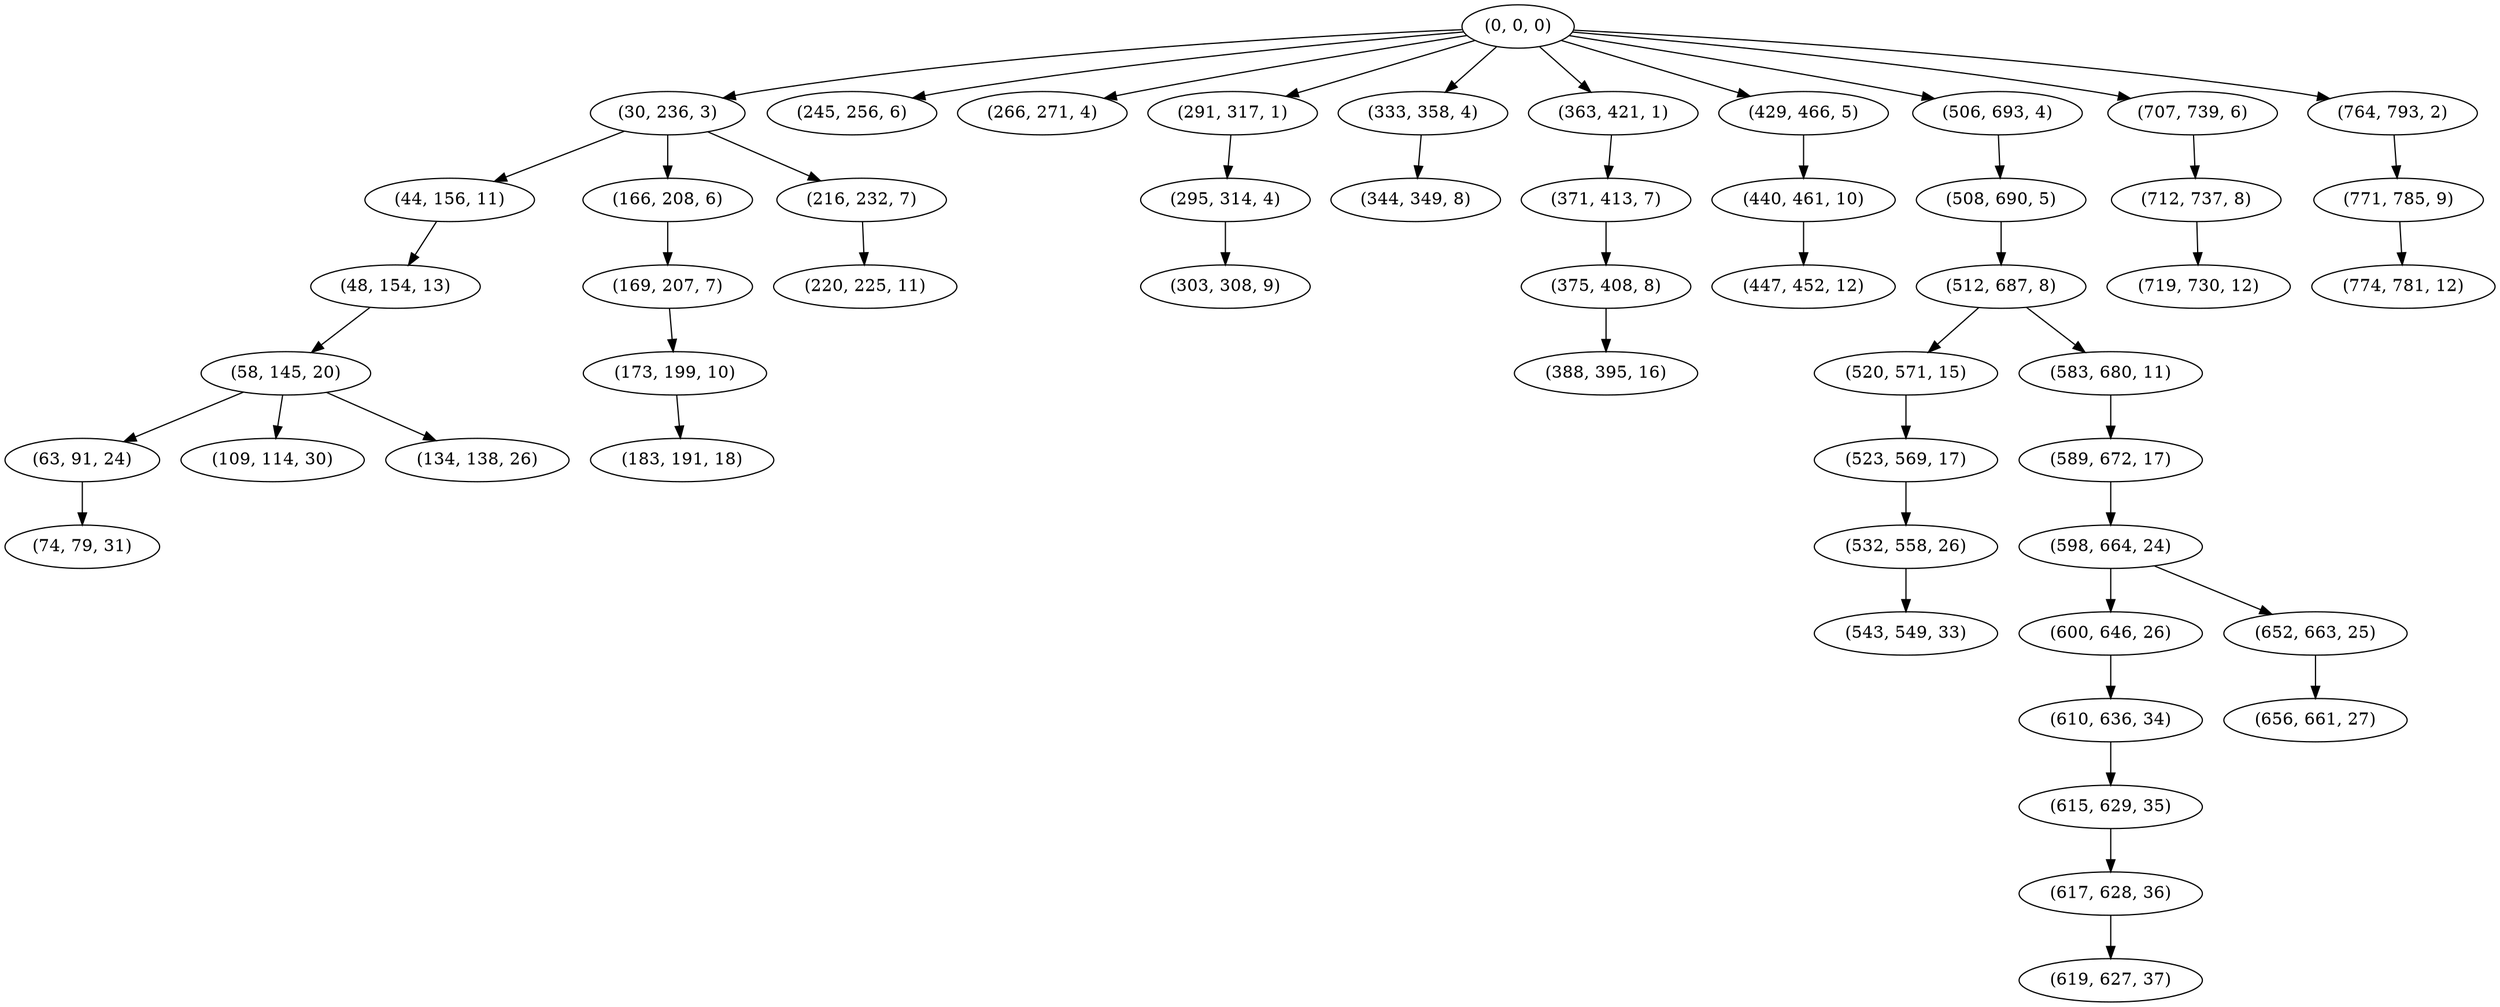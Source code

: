 digraph tree {
    "(0, 0, 0)";
    "(30, 236, 3)";
    "(44, 156, 11)";
    "(48, 154, 13)";
    "(58, 145, 20)";
    "(63, 91, 24)";
    "(74, 79, 31)";
    "(109, 114, 30)";
    "(134, 138, 26)";
    "(166, 208, 6)";
    "(169, 207, 7)";
    "(173, 199, 10)";
    "(183, 191, 18)";
    "(216, 232, 7)";
    "(220, 225, 11)";
    "(245, 256, 6)";
    "(266, 271, 4)";
    "(291, 317, 1)";
    "(295, 314, 4)";
    "(303, 308, 9)";
    "(333, 358, 4)";
    "(344, 349, 8)";
    "(363, 421, 1)";
    "(371, 413, 7)";
    "(375, 408, 8)";
    "(388, 395, 16)";
    "(429, 466, 5)";
    "(440, 461, 10)";
    "(447, 452, 12)";
    "(506, 693, 4)";
    "(508, 690, 5)";
    "(512, 687, 8)";
    "(520, 571, 15)";
    "(523, 569, 17)";
    "(532, 558, 26)";
    "(543, 549, 33)";
    "(583, 680, 11)";
    "(589, 672, 17)";
    "(598, 664, 24)";
    "(600, 646, 26)";
    "(610, 636, 34)";
    "(615, 629, 35)";
    "(617, 628, 36)";
    "(619, 627, 37)";
    "(652, 663, 25)";
    "(656, 661, 27)";
    "(707, 739, 6)";
    "(712, 737, 8)";
    "(719, 730, 12)";
    "(764, 793, 2)";
    "(771, 785, 9)";
    "(774, 781, 12)";
    "(0, 0, 0)" -> "(30, 236, 3)";
    "(0, 0, 0)" -> "(245, 256, 6)";
    "(0, 0, 0)" -> "(266, 271, 4)";
    "(0, 0, 0)" -> "(291, 317, 1)";
    "(0, 0, 0)" -> "(333, 358, 4)";
    "(0, 0, 0)" -> "(363, 421, 1)";
    "(0, 0, 0)" -> "(429, 466, 5)";
    "(0, 0, 0)" -> "(506, 693, 4)";
    "(0, 0, 0)" -> "(707, 739, 6)";
    "(0, 0, 0)" -> "(764, 793, 2)";
    "(30, 236, 3)" -> "(44, 156, 11)";
    "(30, 236, 3)" -> "(166, 208, 6)";
    "(30, 236, 3)" -> "(216, 232, 7)";
    "(44, 156, 11)" -> "(48, 154, 13)";
    "(48, 154, 13)" -> "(58, 145, 20)";
    "(58, 145, 20)" -> "(63, 91, 24)";
    "(58, 145, 20)" -> "(109, 114, 30)";
    "(58, 145, 20)" -> "(134, 138, 26)";
    "(63, 91, 24)" -> "(74, 79, 31)";
    "(166, 208, 6)" -> "(169, 207, 7)";
    "(169, 207, 7)" -> "(173, 199, 10)";
    "(173, 199, 10)" -> "(183, 191, 18)";
    "(216, 232, 7)" -> "(220, 225, 11)";
    "(291, 317, 1)" -> "(295, 314, 4)";
    "(295, 314, 4)" -> "(303, 308, 9)";
    "(333, 358, 4)" -> "(344, 349, 8)";
    "(363, 421, 1)" -> "(371, 413, 7)";
    "(371, 413, 7)" -> "(375, 408, 8)";
    "(375, 408, 8)" -> "(388, 395, 16)";
    "(429, 466, 5)" -> "(440, 461, 10)";
    "(440, 461, 10)" -> "(447, 452, 12)";
    "(506, 693, 4)" -> "(508, 690, 5)";
    "(508, 690, 5)" -> "(512, 687, 8)";
    "(512, 687, 8)" -> "(520, 571, 15)";
    "(512, 687, 8)" -> "(583, 680, 11)";
    "(520, 571, 15)" -> "(523, 569, 17)";
    "(523, 569, 17)" -> "(532, 558, 26)";
    "(532, 558, 26)" -> "(543, 549, 33)";
    "(583, 680, 11)" -> "(589, 672, 17)";
    "(589, 672, 17)" -> "(598, 664, 24)";
    "(598, 664, 24)" -> "(600, 646, 26)";
    "(598, 664, 24)" -> "(652, 663, 25)";
    "(600, 646, 26)" -> "(610, 636, 34)";
    "(610, 636, 34)" -> "(615, 629, 35)";
    "(615, 629, 35)" -> "(617, 628, 36)";
    "(617, 628, 36)" -> "(619, 627, 37)";
    "(652, 663, 25)" -> "(656, 661, 27)";
    "(707, 739, 6)" -> "(712, 737, 8)";
    "(712, 737, 8)" -> "(719, 730, 12)";
    "(764, 793, 2)" -> "(771, 785, 9)";
    "(771, 785, 9)" -> "(774, 781, 12)";
}
